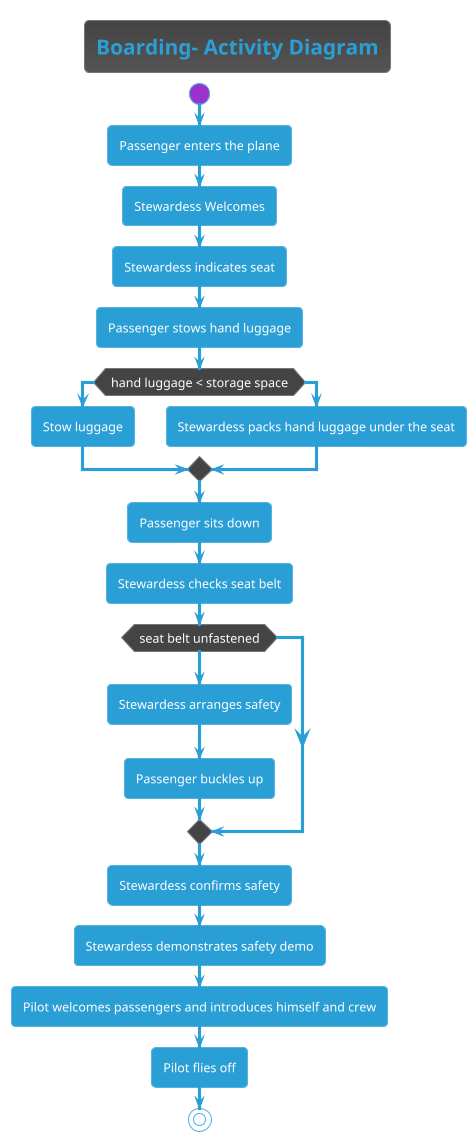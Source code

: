 @startuml
!theme cyborg


title Boarding- Activity Diagram


start

:Passenger enters the plane;

:Stewardess Welcomes;

:Stewardess indicates seat;

:Passenger stows hand luggage;

if (hand luggage < storage space) then (yes)
  :Stow luggage;
else (no)
  :Stewardess packs hand luggage under the seat;
endif

:Passenger sits down;

:Stewardess checks seat belt;
if (seat belt unfastened) then (yes)
  :Stewardess arranges safety;
  :Passenger buckles up;

endif;
:Stewardess confirms safety;
:Stewardess demonstrates safety demo;
:Pilot welcomes passengers and introduces himself and crew;
:Pilot flies off;

stop
@enduml